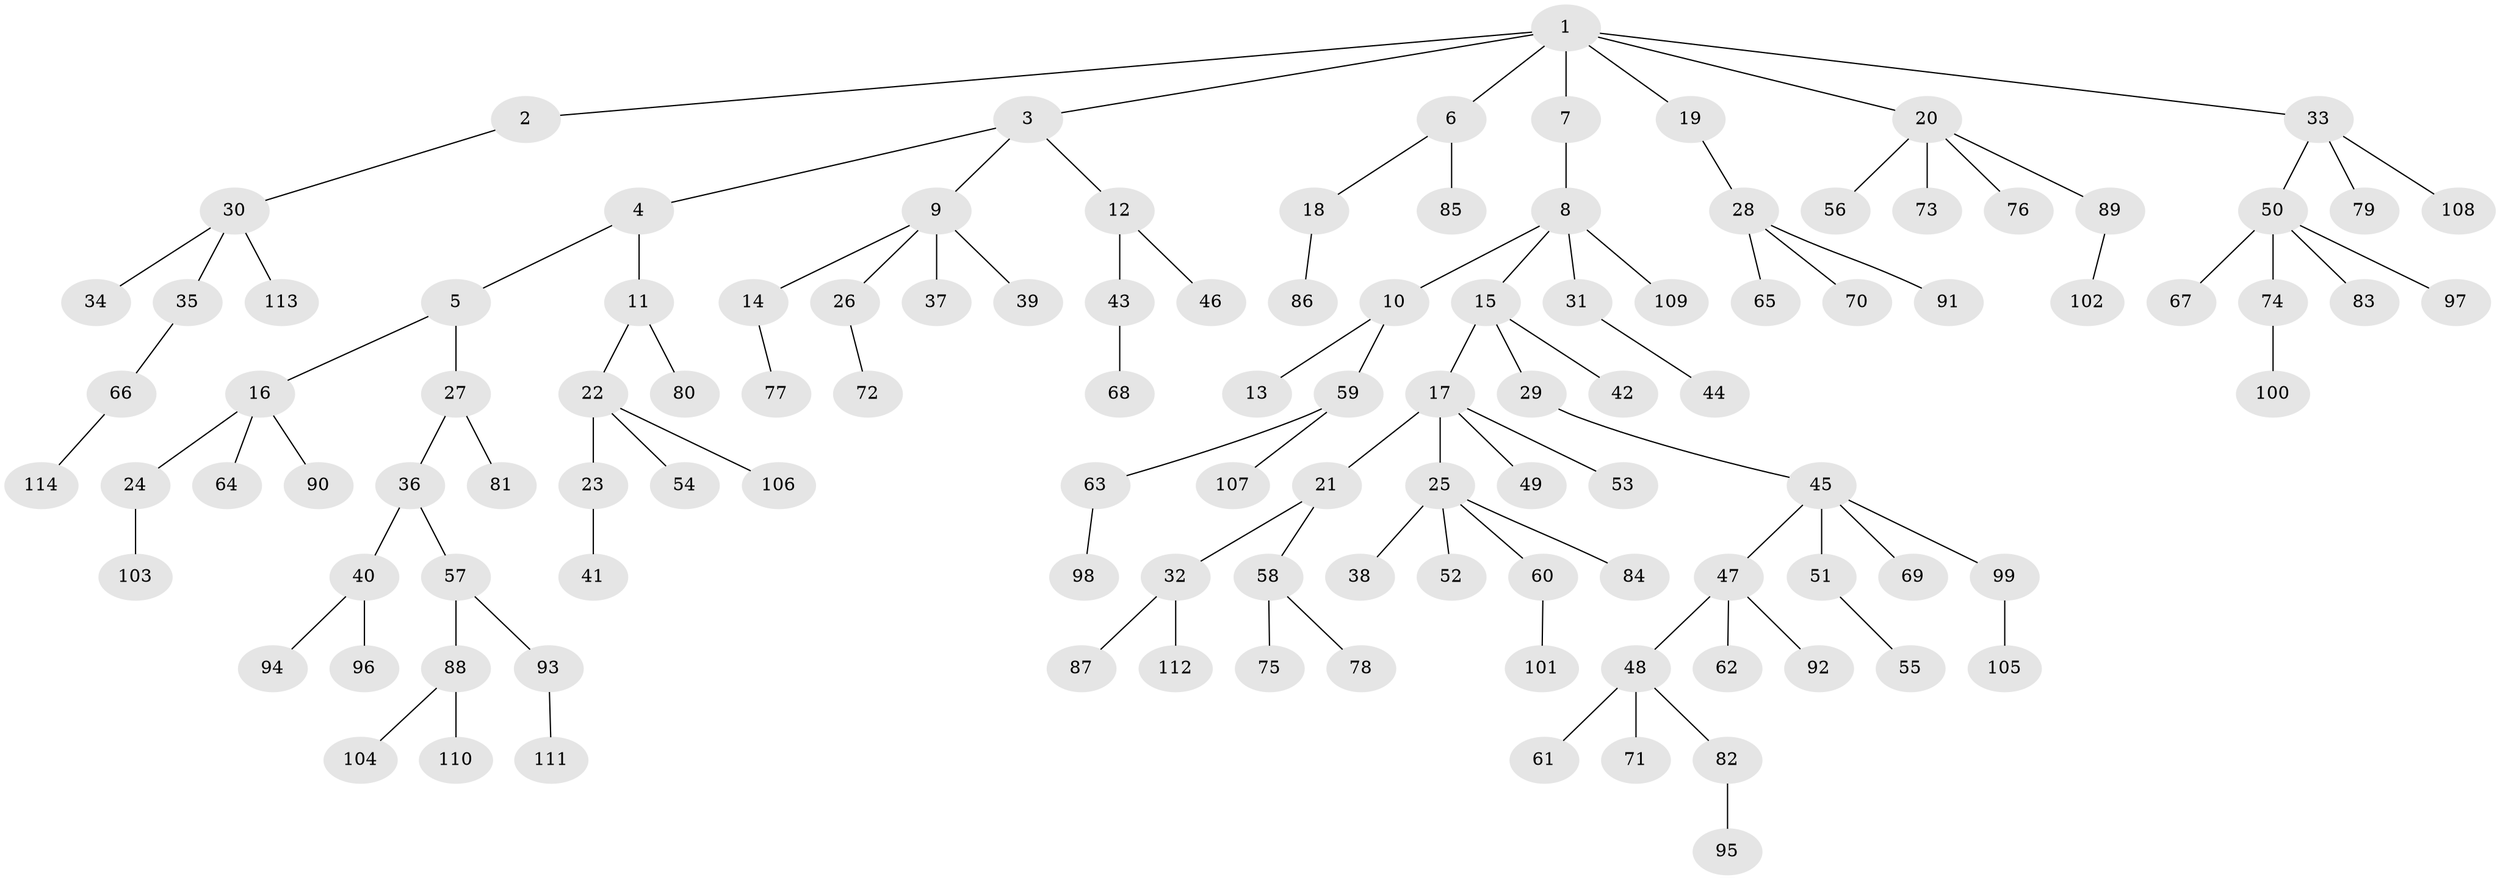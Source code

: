// Generated by graph-tools (version 1.1) at 2025/26/03/09/25 03:26:23]
// undirected, 114 vertices, 113 edges
graph export_dot {
graph [start="1"]
  node [color=gray90,style=filled];
  1;
  2;
  3;
  4;
  5;
  6;
  7;
  8;
  9;
  10;
  11;
  12;
  13;
  14;
  15;
  16;
  17;
  18;
  19;
  20;
  21;
  22;
  23;
  24;
  25;
  26;
  27;
  28;
  29;
  30;
  31;
  32;
  33;
  34;
  35;
  36;
  37;
  38;
  39;
  40;
  41;
  42;
  43;
  44;
  45;
  46;
  47;
  48;
  49;
  50;
  51;
  52;
  53;
  54;
  55;
  56;
  57;
  58;
  59;
  60;
  61;
  62;
  63;
  64;
  65;
  66;
  67;
  68;
  69;
  70;
  71;
  72;
  73;
  74;
  75;
  76;
  77;
  78;
  79;
  80;
  81;
  82;
  83;
  84;
  85;
  86;
  87;
  88;
  89;
  90;
  91;
  92;
  93;
  94;
  95;
  96;
  97;
  98;
  99;
  100;
  101;
  102;
  103;
  104;
  105;
  106;
  107;
  108;
  109;
  110;
  111;
  112;
  113;
  114;
  1 -- 2;
  1 -- 3;
  1 -- 6;
  1 -- 7;
  1 -- 19;
  1 -- 20;
  1 -- 33;
  2 -- 30;
  3 -- 4;
  3 -- 9;
  3 -- 12;
  4 -- 5;
  4 -- 11;
  5 -- 16;
  5 -- 27;
  6 -- 18;
  6 -- 85;
  7 -- 8;
  8 -- 10;
  8 -- 15;
  8 -- 31;
  8 -- 109;
  9 -- 14;
  9 -- 26;
  9 -- 37;
  9 -- 39;
  10 -- 13;
  10 -- 59;
  11 -- 22;
  11 -- 80;
  12 -- 43;
  12 -- 46;
  14 -- 77;
  15 -- 17;
  15 -- 29;
  15 -- 42;
  16 -- 24;
  16 -- 64;
  16 -- 90;
  17 -- 21;
  17 -- 25;
  17 -- 49;
  17 -- 53;
  18 -- 86;
  19 -- 28;
  20 -- 56;
  20 -- 73;
  20 -- 76;
  20 -- 89;
  21 -- 32;
  21 -- 58;
  22 -- 23;
  22 -- 54;
  22 -- 106;
  23 -- 41;
  24 -- 103;
  25 -- 38;
  25 -- 52;
  25 -- 60;
  25 -- 84;
  26 -- 72;
  27 -- 36;
  27 -- 81;
  28 -- 65;
  28 -- 70;
  28 -- 91;
  29 -- 45;
  30 -- 34;
  30 -- 35;
  30 -- 113;
  31 -- 44;
  32 -- 87;
  32 -- 112;
  33 -- 50;
  33 -- 79;
  33 -- 108;
  35 -- 66;
  36 -- 40;
  36 -- 57;
  40 -- 94;
  40 -- 96;
  43 -- 68;
  45 -- 47;
  45 -- 51;
  45 -- 69;
  45 -- 99;
  47 -- 48;
  47 -- 62;
  47 -- 92;
  48 -- 61;
  48 -- 71;
  48 -- 82;
  50 -- 67;
  50 -- 74;
  50 -- 83;
  50 -- 97;
  51 -- 55;
  57 -- 88;
  57 -- 93;
  58 -- 75;
  58 -- 78;
  59 -- 63;
  59 -- 107;
  60 -- 101;
  63 -- 98;
  66 -- 114;
  74 -- 100;
  82 -- 95;
  88 -- 104;
  88 -- 110;
  89 -- 102;
  93 -- 111;
  99 -- 105;
}
